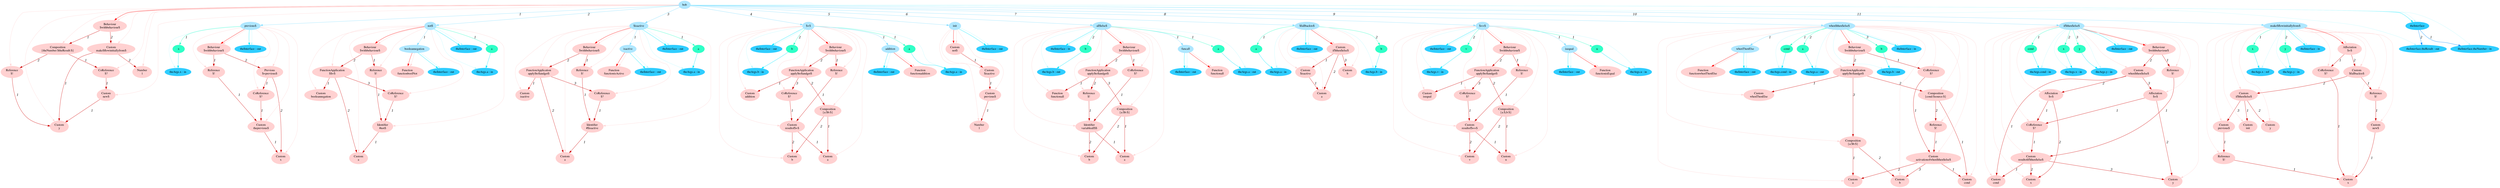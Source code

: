 digraph g{node_5964 [shape="ellipse", style="filled", color="#ffd1d1", fontname="Times", label="Custom
x" ]
node_5969 [shape="ellipse", style="filled", color="#ffd1d1", fontname="Times", label="Custom
theprevious$" ]
node_5974 [shape="ellipse", style="filled", color="#ffd1d1", fontname="Times", label="Reference
$!" ]
node_5978 [shape="ellipse", style="filled", color="#ffd1d1", fontname="Times", label="CoReference
$?" ]
node_5982 [shape="ellipse", style="filled", color="#ffd1d1", fontname="Times", label="Previous
$=previous$" ]
node_5987 [shape="ellipse", style="filled", color="#ffd1d1", fontname="Times", label="Behaviour
$withbehaviour$" ]
node_5992 [shape="ellipse", style="filled", color="#ffd1d1", fontname="Times", label="Function
functionboolNot" ]
node_5995 [shape="ellipse", style="filled", color="#ffd1d1", fontname="Times", label="Custom
a" ]
node_6000 [shape="ellipse", style="filled", color="#ffd1d1", fontname="Times", label="Identifier
#not$" ]
node_6005 [shape="ellipse", style="filled", color="#ffd1d1", fontname="Times", label="Reference
$!" ]
node_6009 [shape="ellipse", style="filled", color="#ffd1d1", fontname="Times", label="Custom
booleannegation" ]
node_6012 [shape="ellipse", style="filled", color="#ffd1d1", fontname="Times", label="CoReference
$?" ]
node_6016 [shape="ellipse", style="filled", color="#ffd1d1", fontname="Times", label="FunctionApplication
$$=$" ]
node_6022 [shape="ellipse", style="filled", color="#ffd1d1", fontname="Times", label="Behaviour
$withbehaviour$" ]
node_6027 [shape="ellipse", style="filled", color="#ffd1d1", fontname="Times", label="Function
functionisActive" ]
node_6030 [shape="ellipse", style="filled", color="#ffd1d1", fontname="Times", label="Custom
a" ]
node_6035 [shape="ellipse", style="filled", color="#ffd1d1", fontname="Times", label="Identifier
#$isactive" ]
node_6040 [shape="ellipse", style="filled", color="#ffd1d1", fontname="Times", label="Reference
$!" ]
node_6044 [shape="ellipse", style="filled", color="#ffd1d1", fontname="Times", label="Custom
isactive" ]
node_6047 [shape="ellipse", style="filled", color="#ffd1d1", fontname="Times", label="CoReference
$?" ]
node_6051 [shape="ellipse", style="filled", color="#ffd1d1", fontname="Times", label="FunctionApplication
apply$to$andget$" ]
node_6057 [shape="ellipse", style="filled", color="#ffd1d1", fontname="Times", label="Behaviour
$withbehaviour$" ]
node_6062 [shape="ellipse", style="filled", color="#ffd1d1", fontname="Times", label="Function
functionaddition" ]
node_6065 [shape="ellipse", style="filled", color="#ffd1d1", fontname="Times", label="Custom
a" ]
node_6070 [shape="ellipse", style="filled", color="#ffd1d1", fontname="Times", label="Custom
b" ]
node_6075 [shape="ellipse", style="filled", color="#ffd1d1", fontname="Times", label="Custom
resultof$+$" ]
node_6081 [shape="ellipse", style="filled", color="#ffd1d1", fontname="Times", label="Reference
$!" ]
node_6085 [shape="ellipse", style="filled", color="#ffd1d1", fontname="Times", label="Custom
addition" ]
node_6088 [shape="ellipse", style="filled", color="#ffd1d1", fontname="Times", label="Composition
{a:$b:$}" ]
node_6093 [shape="ellipse", style="filled", color="#ffd1d1", fontname="Times", label="CoReference
$?" ]
node_6097 [shape="ellipse", style="filled", color="#ffd1d1", fontname="Times", label="FunctionApplication
apply$to$andget$" ]
node_6103 [shape="ellipse", style="filled", color="#ffd1d1", fontname="Times", label="Behaviour
$withbehaviour$" ]
node_6108 [shape="ellipse", style="filled", color="#ffd1d1", fontname="Times", label="Number
1" ]
node_6111 [shape="ellipse", style="filled", color="#ffd1d1", fontname="Times", label="Custom
previous$" ]
node_6115 [shape="ellipse", style="filled", color="#ffd1d1", fontname="Times", label="Custom
$isactive" ]
node_6119 [shape="ellipse", style="filled", color="#ffd1d1", fontname="Times", label="Custom
not$" ]
node_6123 [shape="ellipse", style="filled", color="#ffd1d1", fontname="Times", label="Function
functionall" ]
node_6126 [shape="ellipse", style="filled", color="#ffd1d1", fontname="Times", label="Custom
a" ]
node_6131 [shape="ellipse", style="filled", color="#ffd1d1", fontname="Times", label="Custom
b" ]
node_6136 [shape="ellipse", style="filled", color="#ffd1d1", fontname="Times", label="Identifier
variableall$$" ]
node_6142 [shape="ellipse", style="filled", color="#ffd1d1", fontname="Times", label="CoReference
$?" ]
node_6146 [shape="ellipse", style="filled", color="#ffd1d1", fontname="Times", label="Function
functionall" ]
node_6149 [shape="ellipse", style="filled", color="#ffd1d1", fontname="Times", label="Reference
$!" ]
node_6153 [shape="ellipse", style="filled", color="#ffd1d1", fontname="Times", label="Composition
{a:$b:$}" ]
node_6158 [shape="ellipse", style="filled", color="#ffd1d1", fontname="Times", label="FunctionApplication
apply$to$andget$" ]
node_6164 [shape="ellipse", style="filled", color="#ffd1d1", fontname="Times", label="Behaviour
$withbehaviour$" ]
node_6169 [shape="ellipse", style="filled", color="#ffd1d1", fontname="Times", label="Custom
a" ]
node_6173 [shape="ellipse", style="filled", color="#ffd1d1", fontname="Times", label="Custom
$isactive" ]
node_6177 [shape="ellipse", style="filled", color="#ffd1d1", fontname="Times", label="Custom
b" ]
node_6180 [shape="ellipse", style="filled", color="#ffd1d1", fontname="Times", label="Custom
if$then$else$" ]
node_6186 [shape="ellipse", style="filled", color="#ffd1d1", fontname="Times", label="Function
functionisEqual" ]
node_6189 [shape="ellipse", style="filled", color="#ffd1d1", fontname="Times", label="Custom
u" ]
node_6194 [shape="ellipse", style="filled", color="#ffd1d1", fontname="Times", label="Custom
v" ]
node_6199 [shape="ellipse", style="filled", color="#ffd1d1", fontname="Times", label="Custom
resultof$==$" ]
node_6205 [shape="ellipse", style="filled", color="#ffd1d1", fontname="Times", label="Reference
$!" ]
node_6209 [shape="ellipse", style="filled", color="#ffd1d1", fontname="Times", label="Custom
isequal" ]
node_6212 [shape="ellipse", style="filled", color="#ffd1d1", fontname="Times", label="Composition
{a:$,b:$}" ]
node_6217 [shape="ellipse", style="filled", color="#ffd1d1", fontname="Times", label="CoReference
$?" ]
node_6221 [shape="ellipse", style="filled", color="#ffd1d1", fontname="Times", label="FunctionApplication
apply$to$andget$" ]
node_6227 [shape="ellipse", style="filled", color="#ffd1d1", fontname="Times", label="Behaviour
$withbehaviour$" ]
node_6232 [shape="ellipse", style="filled", color="#ffd1d1", fontname="Times", label="Function
functionwhenThenElse" ]
node_6235 [shape="ellipse", style="filled", color="#ffd1d1", fontname="Times", label="Custom
cond" ]
node_6240 [shape="ellipse", style="filled", color="#ffd1d1", fontname="Times", label="Custom
a" ]
node_6245 [shape="ellipse", style="filled", color="#ffd1d1", fontname="Times", label="Custom
b" ]
node_6250 [shape="ellipse", style="filled", color="#ffd1d1", fontname="Times", label="Custom
activationofwhen$then$else$" ]
node_6257 [shape="ellipse", style="filled", color="#ffd1d1", fontname="Times", label="CoReference
$?" ]
node_6261 [shape="ellipse", style="filled", color="#ffd1d1", fontname="Times", label="Custom
whenThenElse" ]
node_6264 [shape="ellipse", style="filled", color="#ffd1d1", fontname="Times", label="Reference
$!" ]
node_6268 [shape="ellipse", style="filled", color="#ffd1d1", fontname="Times", label="Composition
{cond:$source:$}" ]
node_6273 [shape="ellipse", style="filled", color="#ffd1d1", fontname="Times", label="Composition
{a:$b:$}" ]
node_6278 [shape="ellipse", style="filled", color="#ffd1d1", fontname="Times", label="FunctionApplication
apply$to$andget$" ]
node_6284 [shape="ellipse", style="filled", color="#ffd1d1", fontname="Times", label="Behaviour
$withbehaviour$" ]
node_6289 [shape="ellipse", style="filled", color="#ffd1d1", fontname="Times", label="Custom
cond" ]
node_6295 [shape="ellipse", style="filled", color="#ffd1d1", fontname="Times", label="Custom
x" ]
node_6301 [shape="ellipse", style="filled", color="#ffd1d1", fontname="Times", label="Custom
y" ]
node_6307 [shape="ellipse", style="filled", color="#ffd1d1", fontname="Times", label="Custom
resultofif$then$else$" ]
node_6315 [shape="ellipse", style="filled", color="#ffd1d1", fontname="Times", label="Reference
$!" ]
node_6319 [shape="ellipse", style="filled", color="#ffd1d1", fontname="Times", label="CoReference
$?" ]
node_6324 [shape="ellipse", style="filled", color="#ffd1d1", fontname="Times", label="Affectation
$=$" ]
node_6329 [shape="ellipse", style="filled", color="#ffd1d1", fontname="Times", label="Affectation
$=$" ]
node_6334 [shape="ellipse", style="filled", color="#ffd1d1", fontname="Times", label="Custom
when$then$else$" ]
node_6340 [shape="ellipse", style="filled", color="#ffd1d1", fontname="Times", label="Behaviour
$withbehaviour$" ]
node_6345 [shape="ellipse", style="filled", color="#ffd1d1", fontname="Times", label="Custom
x" ]
node_6350 [shape="ellipse", style="filled", color="#ffd1d1", fontname="Times", label="CoReference
$?" ]
node_6354 [shape="ellipse", style="filled", color="#ffd1d1", fontname="Times", label="Custom
new$" ]
node_6358 [shape="ellipse", style="filled", color="#ffd1d1", fontname="Times", label="Reference
$!" ]
node_6362 [shape="ellipse", style="filled", color="#ffd1d1", fontname="Times", label="Custom
init" ]
node_6365 [shape="ellipse", style="filled", color="#ffd1d1", fontname="Times", label="Custom
y" ]
node_6368 [shape="ellipse", style="filled", color="#ffd1d1", fontname="Times", label="Reference
$!" ]
node_6372 [shape="ellipse", style="filled", color="#ffd1d1", fontname="Times", label="Custom
previous$" ]
node_6376 [shape="ellipse", style="filled", color="#ffd1d1", fontname="Times", label="Custom
if$then$else$" ]
node_6382 [shape="ellipse", style="filled", color="#ffd1d1", fontname="Times", label="Custom
$fallbackto$" ]
node_6387 [shape="ellipse", style="filled", color="#ffd1d1", fontname="Times", label="Affectation
$=$" ]
node_6392 [shape="ellipse", style="filled", color="#ffd1d1", fontname="Times", label="Custom
y" ]
node_6397 [shape="ellipse", style="filled", color="#ffd1d1", fontname="Times", label="Custom
new$" ]
node_6401 [shape="ellipse", style="filled", color="#ffd1d1", fontname="Times", label="CoReference
$?" ]
node_6405 [shape="ellipse", style="filled", color="#ffd1d1", fontname="Times", label="Reference
$!" ]
node_6409 [shape="ellipse", style="filled", color="#ffd1d1", fontname="Times", label="Composition
{theNumber:$theResult:$}" ]
node_6414 [shape="ellipse", style="filled", color="#ffd1d1", fontname="Times", label="Number
1" ]
node_6417 [shape="ellipse", style="filled", color="#ffd1d1", fontname="Times", label="Custom
make$flowinitiallyfrom$" ]
node_6422 [shape="ellipse", style="filled", color="#ffd1d1", fontname="Times", label="Behaviour
$withbehaviour$" ]
node_5327 [shape="ellipse", style="filled", color="#afe7ff", fontname="Times", label="bob" ]
node_5328 [shape="ellipse", style="filled", color="#afe7ff", fontname="Times", label="previous$" ]
node_5364 [shape="ellipse", style="filled", color="#afe7ff", fontname="Times", label="not$" ]
node_5365 [shape="ellipse", style="filled", color="#afe7ff", fontname="Times", label="booleannegation" ]
node_5411 [shape="ellipse", style="filled", color="#afe7ff", fontname="Times", label="$isactive" ]
node_5412 [shape="ellipse", style="filled", color="#afe7ff", fontname="Times", label="isactive" ]
node_5458 [shape="ellipse", style="filled", color="#afe7ff", fontname="Times", label="$+$" ]
node_5459 [shape="ellipse", style="filled", color="#afe7ff", fontname="Times", label="addition" ]
node_5522 [shape="ellipse", style="filled", color="#afe7ff", fontname="Times", label="init" ]
node_5538 [shape="ellipse", style="filled", color="#afe7ff", fontname="Times", label="all$else$" ]
node_5539 [shape="ellipse", style="filled", color="#afe7ff", fontname="Times", label="funcall" ]
node_5602 [shape="ellipse", style="filled", color="#afe7ff", fontname="Times", label="$fallbackto$" ]
node_5631 [shape="ellipse", style="filled", color="#afe7ff", fontname="Times", label="$==$" ]
node_5632 [shape="ellipse", style="filled", color="#afe7ff", fontname="Times", label="isequal" ]
node_5695 [shape="ellipse", style="filled", color="#afe7ff", fontname="Times", label="when$then$else$" ]
node_5696 [shape="ellipse", style="filled", color="#afe7ff", fontname="Times", label="whenThenElse" ]
node_5776 [shape="ellipse", style="filled", color="#afe7ff", fontname="Times", label="if$then$else$" ]
node_5861 [shape="ellipse", style="filled", color="#afe7ff", fontname="Times", label="make$flowinitiallyfrom$" ]
node_5329 [shape="ellipse", style="filled", color="#2fffc7", fontname="Times", label="x" ]
node_5373 [shape="ellipse", style="filled", color="#2fffc7", fontname="Times", label="a" ]
node_5420 [shape="ellipse", style="filled", color="#2fffc7", fontname="Times", label="a" ]
node_5467 [shape="ellipse", style="filled", color="#2fffc7", fontname="Times", label="a" ]
node_5471 [shape="ellipse", style="filled", color="#2fffc7", fontname="Times", label="b" ]
node_5547 [shape="ellipse", style="filled", color="#2fffc7", fontname="Times", label="a" ]
node_5551 [shape="ellipse", style="filled", color="#2fffc7", fontname="Times", label="b" ]
node_5603 [shape="ellipse", style="filled", color="#2fffc7", fontname="Times", label="a" ]
node_5607 [shape="ellipse", style="filled", color="#2fffc7", fontname="Times", label="b" ]
node_5640 [shape="ellipse", style="filled", color="#2fffc7", fontname="Times", label="u" ]
node_5644 [shape="ellipse", style="filled", color="#2fffc7", fontname="Times", label="v" ]
node_5704 [shape="ellipse", style="filled", color="#2fffc7", fontname="Times", label="cond" ]
node_5708 [shape="ellipse", style="filled", color="#2fffc7", fontname="Times", label="a" ]
node_5712 [shape="ellipse", style="filled", color="#2fffc7", fontname="Times", label="b" ]
node_5777 [shape="ellipse", style="filled", color="#2fffc7", fontname="Times", label="cond" ]
node_5781 [shape="ellipse", style="filled", color="#2fffc7", fontname="Times", label="x" ]
node_5785 [shape="ellipse", style="filled", color="#2fffc7", fontname="Times", label="y" ]
node_5862 [shape="ellipse", style="filled", color="#2fffc7", fontname="Times", label="x" ]
node_5866 [shape="ellipse", style="filled", color="#2fffc7", fontname="Times", label="y" ]
node_5330 [shape="ellipse", style="filled", color="#2fcdff", fontname="Times", label="theArgs.x : in" ]
node_5334 [shape="ellipse", style="filled", color="#2fcdff", fontname="Times", label="theInterface : out" ]
node_5366 [shape="ellipse", style="filled", color="#2fcdff", fontname="Times", label="theInterface : out" ]
node_5374 [shape="ellipse", style="filled", color="#2fcdff", fontname="Times", label="theArgs.a : in" ]
node_5378 [shape="ellipse", style="filled", color="#2fcdff", fontname="Times", label="theInterface : out" ]
node_5413 [shape="ellipse", style="filled", color="#2fcdff", fontname="Times", label="theInterface : out" ]
node_5421 [shape="ellipse", style="filled", color="#2fcdff", fontname="Times", label="theArgs.a : in" ]
node_5425 [shape="ellipse", style="filled", color="#2fcdff", fontname="Times", label="theInterface : out" ]
node_5460 [shape="ellipse", style="filled", color="#2fcdff", fontname="Times", label="theInterface : out" ]
node_5468 [shape="ellipse", style="filled", color="#2fcdff", fontname="Times", label="theArgs.a : in" ]
node_5472 [shape="ellipse", style="filled", color="#2fcdff", fontname="Times", label="theArgs.b : in" ]
node_5477 [shape="ellipse", style="filled", color="#2fcdff", fontname="Times", label="theInterface : out" ]
node_5523 [shape="ellipse", style="filled", color="#2fcdff", fontname="Times", label="theInterface : out" ]
node_5540 [shape="ellipse", style="filled", color="#2fcdff", fontname="Times", label="theInterface : out" ]
node_5548 [shape="ellipse", style="filled", color="#2fcdff", fontname="Times", label="theArgs.a : out" ]
node_5552 [shape="ellipse", style="filled", color="#2fcdff", fontname="Times", label="theArgs.b : out" ]
node_5557 [shape="ellipse", style="filled", color="#2fcdff", fontname="Times", label="theInterface : in" ]
node_5604 [shape="ellipse", style="filled", color="#2fcdff", fontname="Times", label="theArgs.a : in" ]
node_5608 [shape="ellipse", style="filled", color="#2fcdff", fontname="Times", label="theArgs.b : in" ]
node_5613 [shape="ellipse", style="filled", color="#2fcdff", fontname="Times", label="theInterface : out" ]
node_5633 [shape="ellipse", style="filled", color="#2fcdff", fontname="Times", label="theInterface : out" ]
node_5641 [shape="ellipse", style="filled", color="#2fcdff", fontname="Times", label="theArgs.u : in" ]
node_5645 [shape="ellipse", style="filled", color="#2fcdff", fontname="Times", label="theArgs.v : in" ]
node_5650 [shape="ellipse", style="filled", color="#2fcdff", fontname="Times", label="theInterface : out" ]
node_5697 [shape="ellipse", style="filled", color="#2fcdff", fontname="Times", label="theInterface : out" ]
node_5705 [shape="ellipse", style="filled", color="#2fcdff", fontname="Times", label="theArgs.cond : in" ]
node_5709 [shape="ellipse", style="filled", color="#2fcdff", fontname="Times", label="theArgs.a : out" ]
node_5713 [shape="ellipse", style="filled", color="#2fcdff", fontname="Times", label="theArgs.b : out" ]
node_5719 [shape="ellipse", style="filled", color="#2fcdff", fontname="Times", label="theInterface : in" ]
node_5778 [shape="ellipse", style="filled", color="#2fcdff", fontname="Times", label="theArgs.cond : in" ]
node_5782 [shape="ellipse", style="filled", color="#2fcdff", fontname="Times", label="theArgs.x : in" ]
node_5786 [shape="ellipse", style="filled", color="#2fcdff", fontname="Times", label="theArgs.y : in" ]
node_5792 [shape="ellipse", style="filled", color="#2fcdff", fontname="Times", label="theInterface : out" ]
node_5863 [shape="ellipse", style="filled", color="#2fcdff", fontname="Times", label="theArgs.x : ref" ]
node_5867 [shape="ellipse", style="filled", color="#2fcdff", fontname="Times", label="theArgs.y : in" ]
node_5872 [shape="ellipse", style="filled", color="#2fcdff", fontname="Times", label="theInterface : in" ]
node_5925 [shape="ellipse", style="filled", color="#2fcdff", fontname="Times", label="theInterface" ]
node_5926 [shape="ellipse", style="filled", color="#2fcdff", fontname="Times", label="theInterface.theNumber : in" ]
node_5928 [shape="ellipse", style="filled", color="#2fcdff", fontname="Times", label="theInterface.theResult : out" ]
node_5969 -> node_5964 [dir=forward, arrowHead=normal, fontname="Times-Italic", arrowsize=1, color="#d00000", label="1",  headlabel="", taillabel="" ]
node_5974 -> node_5969 [dir=forward, arrowHead=normal, fontname="Times-Italic", arrowsize=1, color="#d00000", label="1",  headlabel="", taillabel="" ]
node_5978 -> node_5969 [dir=forward, arrowHead=normal, fontname="Times-Italic", arrowsize=1, color="#d00000", label="1",  headlabel="", taillabel="" ]
node_5982 -> node_5964 [dir=forward, arrowHead=normal, fontname="Times-Italic", arrowsize=1, color="#d00000", label="2",  headlabel="", taillabel="" ]
node_5982 -> node_5978 [dir=forward, arrowHead=normal, fontname="Times-Italic", arrowsize=1, color="#d00000", label="1",  headlabel="", taillabel="" ]
node_5987 -> node_5974 [dir=forward, arrowHead=normal, fontname="Times-Italic", arrowsize=1, color="#d00000", label="1",  headlabel="", taillabel="" ]
node_5987 -> node_5982 [dir=forward, arrowHead=normal, fontname="Times-Italic", arrowsize=1, color="#d00000", label="2",  headlabel="", taillabel="" ]
node_6000 -> node_5995 [dir=forward, arrowHead=normal, fontname="Times-Italic", arrowsize=1, color="#d00000", label="1",  headlabel="", taillabel="" ]
node_6005 -> node_6000 [dir=forward, arrowHead=normal, fontname="Times-Italic", arrowsize=1, color="#d00000", label="1",  headlabel="", taillabel="" ]
node_6012 -> node_6000 [dir=forward, arrowHead=normal, fontname="Times-Italic", arrowsize=1, color="#d00000", label="1",  headlabel="", taillabel="" ]
node_6016 -> node_5995 [dir=forward, arrowHead=normal, fontname="Times-Italic", arrowsize=1, color="#d00000", label="2",  headlabel="", taillabel="" ]
node_6016 -> node_6009 [dir=forward, arrowHead=normal, fontname="Times-Italic", arrowsize=1, color="#d00000", label="1",  headlabel="", taillabel="" ]
node_6016 -> node_6012 [dir=forward, arrowHead=normal, fontname="Times-Italic", arrowsize=1, color="#d00000", label="3",  headlabel="", taillabel="" ]
node_6022 -> node_6005 [dir=forward, arrowHead=normal, fontname="Times-Italic", arrowsize=1, color="#d00000", label="1",  headlabel="", taillabel="" ]
node_6022 -> node_6016 [dir=forward, arrowHead=normal, fontname="Times-Italic", arrowsize=1, color="#d00000", label="2",  headlabel="", taillabel="" ]
node_6035 -> node_6030 [dir=forward, arrowHead=normal, fontname="Times-Italic", arrowsize=1, color="#d00000", label="1",  headlabel="", taillabel="" ]
node_6040 -> node_6035 [dir=forward, arrowHead=normal, fontname="Times-Italic", arrowsize=1, color="#d00000", label="1",  headlabel="", taillabel="" ]
node_6047 -> node_6035 [dir=forward, arrowHead=normal, fontname="Times-Italic", arrowsize=1, color="#d00000", label="1",  headlabel="", taillabel="" ]
node_6051 -> node_6030 [dir=forward, arrowHead=normal, fontname="Times-Italic", arrowsize=1, color="#d00000", label="2",  headlabel="", taillabel="" ]
node_6051 -> node_6044 [dir=forward, arrowHead=normal, fontname="Times-Italic", arrowsize=1, color="#d00000", label="1",  headlabel="", taillabel="" ]
node_6051 -> node_6047 [dir=forward, arrowHead=normal, fontname="Times-Italic", arrowsize=1, color="#d00000", label="3",  headlabel="", taillabel="" ]
node_6057 -> node_6040 [dir=forward, arrowHead=normal, fontname="Times-Italic", arrowsize=1, color="#d00000", label="1",  headlabel="", taillabel="" ]
node_6057 -> node_6051 [dir=forward, arrowHead=normal, fontname="Times-Italic", arrowsize=1, color="#d00000", label="2",  headlabel="", taillabel="" ]
node_6075 -> node_6065 [dir=forward, arrowHead=normal, fontname="Times-Italic", arrowsize=1, color="#d00000", label="1",  headlabel="", taillabel="" ]
node_6075 -> node_6070 [dir=forward, arrowHead=normal, fontname="Times-Italic", arrowsize=1, color="#d00000", label="2",  headlabel="", taillabel="" ]
node_6081 -> node_6075 [dir=forward, arrowHead=normal, fontname="Times-Italic", arrowsize=1, color="#d00000", label="1",  headlabel="", taillabel="" ]
node_6088 -> node_6065 [dir=forward, arrowHead=normal, fontname="Times-Italic", arrowsize=1, color="#d00000", label="1",  headlabel="", taillabel="" ]
node_6088 -> node_6070 [dir=forward, arrowHead=normal, fontname="Times-Italic", arrowsize=1, color="#d00000", label="2",  headlabel="", taillabel="" ]
node_6093 -> node_6075 [dir=forward, arrowHead=normal, fontname="Times-Italic", arrowsize=1, color="#d00000", label="1",  headlabel="", taillabel="" ]
node_6097 -> node_6085 [dir=forward, arrowHead=normal, fontname="Times-Italic", arrowsize=1, color="#d00000", label="1",  headlabel="", taillabel="" ]
node_6097 -> node_6088 [dir=forward, arrowHead=normal, fontname="Times-Italic", arrowsize=1, color="#d00000", label="2",  headlabel="", taillabel="" ]
node_6097 -> node_6093 [dir=forward, arrowHead=normal, fontname="Times-Italic", arrowsize=1, color="#d00000", label="3",  headlabel="", taillabel="" ]
node_6103 -> node_6081 [dir=forward, arrowHead=normal, fontname="Times-Italic", arrowsize=1, color="#d00000", label="1",  headlabel="", taillabel="" ]
node_6103 -> node_6097 [dir=forward, arrowHead=normal, fontname="Times-Italic", arrowsize=1, color="#d00000", label="2",  headlabel="", taillabel="" ]
node_6111 -> node_6108 [dir=forward, arrowHead=normal, fontname="Times-Italic", arrowsize=1, color="#d00000", label="1",  headlabel="", taillabel="" ]
node_6115 -> node_6111 [dir=forward, arrowHead=normal, fontname="Times-Italic", arrowsize=1, color="#d00000", label="1",  headlabel="", taillabel="" ]
node_6119 -> node_6115 [dir=forward, arrowHead=normal, fontname="Times-Italic", arrowsize=1, color="#d00000", label="1",  headlabel="", taillabel="" ]
node_6136 -> node_6126 [dir=forward, arrowHead=normal, fontname="Times-Italic", arrowsize=1, color="#d00000", label="1",  headlabel="", taillabel="" ]
node_6136 -> node_6131 [dir=forward, arrowHead=normal, fontname="Times-Italic", arrowsize=1, color="#d00000", label="2",  headlabel="", taillabel="" ]
node_6142 -> node_6136 [dir=forward, arrowHead=normal, fontname="Times-Italic", arrowsize=1, color="#d00000", label="1",  headlabel="", taillabel="" ]
node_6149 -> node_6136 [dir=forward, arrowHead=normal, fontname="Times-Italic", arrowsize=1, color="#d00000", label="1",  headlabel="", taillabel="" ]
node_6153 -> node_6126 [dir=forward, arrowHead=normal, fontname="Times-Italic", arrowsize=1, color="#d00000", label="1",  headlabel="", taillabel="" ]
node_6153 -> node_6131 [dir=forward, arrowHead=normal, fontname="Times-Italic", arrowsize=1, color="#d00000", label="2",  headlabel="", taillabel="" ]
node_6158 -> node_6146 [dir=forward, arrowHead=normal, fontname="Times-Italic", arrowsize=1, color="#d00000", label="1",  headlabel="", taillabel="" ]
node_6158 -> node_6149 [dir=forward, arrowHead=normal, fontname="Times-Italic", arrowsize=1, color="#d00000", label="2",  headlabel="", taillabel="" ]
node_6158 -> node_6153 [dir=forward, arrowHead=normal, fontname="Times-Italic", arrowsize=1, color="#d00000", label="3",  headlabel="", taillabel="" ]
node_6164 -> node_6142 [dir=forward, arrowHead=normal, fontname="Times-Italic", arrowsize=1, color="#d00000", label="1",  headlabel="", taillabel="" ]
node_6164 -> node_6158 [dir=forward, arrowHead=normal, fontname="Times-Italic", arrowsize=1, color="#d00000", label="2",  headlabel="", taillabel="" ]
node_6173 -> node_6169 [dir=forward, arrowHead=normal, fontname="Times-Italic", arrowsize=1, color="#d00000", label="1",  headlabel="", taillabel="" ]
node_6180 -> node_6169 [dir=forward, arrowHead=normal, fontname="Times-Italic", arrowsize=1, color="#d00000", label="2",  headlabel="", taillabel="" ]
node_6180 -> node_6173 [dir=forward, arrowHead=normal, fontname="Times-Italic", arrowsize=1, color="#d00000", label="1",  headlabel="", taillabel="" ]
node_6180 -> node_6177 [dir=forward, arrowHead=normal, fontname="Times-Italic", arrowsize=1, color="#d00000", label="3",  headlabel="", taillabel="" ]
node_6199 -> node_6189 [dir=forward, arrowHead=normal, fontname="Times-Italic", arrowsize=1, color="#d00000", label="1",  headlabel="", taillabel="" ]
node_6199 -> node_6194 [dir=forward, arrowHead=normal, fontname="Times-Italic", arrowsize=1, color="#d00000", label="2",  headlabel="", taillabel="" ]
node_6205 -> node_6199 [dir=forward, arrowHead=normal, fontname="Times-Italic", arrowsize=1, color="#d00000", label="1",  headlabel="", taillabel="" ]
node_6212 -> node_6189 [dir=forward, arrowHead=normal, fontname="Times-Italic", arrowsize=1, color="#d00000", label="1",  headlabel="", taillabel="" ]
node_6212 -> node_6194 [dir=forward, arrowHead=normal, fontname="Times-Italic", arrowsize=1, color="#d00000", label="2",  headlabel="", taillabel="" ]
node_6217 -> node_6199 [dir=forward, arrowHead=normal, fontname="Times-Italic", arrowsize=1, color="#d00000", label="1",  headlabel="", taillabel="" ]
node_6221 -> node_6209 [dir=forward, arrowHead=normal, fontname="Times-Italic", arrowsize=1, color="#d00000", label="1",  headlabel="", taillabel="" ]
node_6221 -> node_6212 [dir=forward, arrowHead=normal, fontname="Times-Italic", arrowsize=1, color="#d00000", label="2",  headlabel="", taillabel="" ]
node_6221 -> node_6217 [dir=forward, arrowHead=normal, fontname="Times-Italic", arrowsize=1, color="#d00000", label="3",  headlabel="", taillabel="" ]
node_6227 -> node_6205 [dir=forward, arrowHead=normal, fontname="Times-Italic", arrowsize=1, color="#d00000", label="1",  headlabel="", taillabel="" ]
node_6227 -> node_6221 [dir=forward, arrowHead=normal, fontname="Times-Italic", arrowsize=1, color="#d00000", label="2",  headlabel="", taillabel="" ]
node_6250 -> node_6235 [dir=forward, arrowHead=normal, fontname="Times-Italic", arrowsize=1, color="#d00000", label="1",  headlabel="", taillabel="" ]
node_6250 -> node_6240 [dir=forward, arrowHead=normal, fontname="Times-Italic", arrowsize=1, color="#d00000", label="2",  headlabel="", taillabel="" ]
node_6250 -> node_6245 [dir=forward, arrowHead=normal, fontname="Times-Italic", arrowsize=1, color="#d00000", label="3",  headlabel="", taillabel="" ]
node_6257 -> node_6250 [dir=forward, arrowHead=normal, fontname="Times-Italic", arrowsize=1, color="#d00000", label="1",  headlabel="", taillabel="" ]
node_6264 -> node_6250 [dir=forward, arrowHead=normal, fontname="Times-Italic", arrowsize=1, color="#d00000", label="1",  headlabel="", taillabel="" ]
node_6268 -> node_6235 [dir=forward, arrowHead=normal, fontname="Times-Italic", arrowsize=1, color="#d00000", label="1",  headlabel="", taillabel="" ]
node_6268 -> node_6264 [dir=forward, arrowHead=normal, fontname="Times-Italic", arrowsize=1, color="#d00000", label="2",  headlabel="", taillabel="" ]
node_6273 -> node_6240 [dir=forward, arrowHead=normal, fontname="Times-Italic", arrowsize=1, color="#d00000", label="1",  headlabel="", taillabel="" ]
node_6273 -> node_6245 [dir=forward, arrowHead=normal, fontname="Times-Italic", arrowsize=1, color="#d00000", label="2",  headlabel="", taillabel="" ]
node_6278 -> node_6261 [dir=forward, arrowHead=normal, fontname="Times-Italic", arrowsize=1, color="#d00000", label="1",  headlabel="", taillabel="" ]
node_6278 -> node_6268 [dir=forward, arrowHead=normal, fontname="Times-Italic", arrowsize=1, color="#d00000", label="2",  headlabel="", taillabel="" ]
node_6278 -> node_6273 [dir=forward, arrowHead=normal, fontname="Times-Italic", arrowsize=1, color="#d00000", label="3",  headlabel="", taillabel="" ]
node_6284 -> node_6257 [dir=forward, arrowHead=normal, fontname="Times-Italic", arrowsize=1, color="#d00000", label="1",  headlabel="", taillabel="" ]
node_6284 -> node_6278 [dir=forward, arrowHead=normal, fontname="Times-Italic", arrowsize=1, color="#d00000", label="2",  headlabel="", taillabel="" ]
node_6307 -> node_6289 [dir=forward, arrowHead=normal, fontname="Times-Italic", arrowsize=1, color="#d00000", label="1",  headlabel="", taillabel="" ]
node_6307 -> node_6295 [dir=forward, arrowHead=normal, fontname="Times-Italic", arrowsize=1, color="#d00000", label="2",  headlabel="", taillabel="" ]
node_6307 -> node_6301 [dir=forward, arrowHead=normal, fontname="Times-Italic", arrowsize=1, color="#d00000", label="3",  headlabel="", taillabel="" ]
node_6315 -> node_6307 [dir=forward, arrowHead=normal, fontname="Times-Italic", arrowsize=1, color="#d00000", label="1",  headlabel="", taillabel="" ]
node_6319 -> node_6307 [dir=forward, arrowHead=normal, fontname="Times-Italic", arrowsize=1, color="#d00000", label="1",  headlabel="", taillabel="" ]
node_6324 -> node_6295 [dir=forward, arrowHead=normal, fontname="Times-Italic", arrowsize=1, color="#d00000", label="2",  headlabel="", taillabel="" ]
node_6324 -> node_6319 [dir=forward, arrowHead=normal, fontname="Times-Italic", arrowsize=1, color="#d00000", label="1",  headlabel="", taillabel="" ]
node_6329 -> node_6301 [dir=forward, arrowHead=normal, fontname="Times-Italic", arrowsize=1, color="#d00000", label="2",  headlabel="", taillabel="" ]
node_6329 -> node_6319 [dir=forward, arrowHead=normal, fontname="Times-Italic", arrowsize=1, color="#d00000", label="1",  headlabel="", taillabel="" ]
node_6334 -> node_6289 [dir=forward, arrowHead=normal, fontname="Times-Italic", arrowsize=1, color="#d00000", label="1",  headlabel="", taillabel="" ]
node_6334 -> node_6324 [dir=forward, arrowHead=normal, fontname="Times-Italic", arrowsize=1, color="#d00000", label="2",  headlabel="", taillabel="" ]
node_6334 -> node_6329 [dir=forward, arrowHead=normal, fontname="Times-Italic", arrowsize=1, color="#d00000", label="3",  headlabel="", taillabel="" ]
node_6340 -> node_6315 [dir=forward, arrowHead=normal, fontname="Times-Italic", arrowsize=1, color="#d00000", label="1",  headlabel="", taillabel="" ]
node_6340 -> node_6334 [dir=forward, arrowHead=normal, fontname="Times-Italic", arrowsize=1, color="#d00000", label="2",  headlabel="", taillabel="" ]
node_6350 -> node_6345 [dir=forward, arrowHead=normal, fontname="Times-Italic", arrowsize=1, color="#d00000", label="1",  headlabel="", taillabel="" ]
node_6354 -> node_6345 [dir=forward, arrowHead=normal, fontname="Times-Italic", arrowsize=1, color="#d00000", label="1",  headlabel="", taillabel="" ]
node_6358 -> node_6354 [dir=forward, arrowHead=normal, fontname="Times-Italic", arrowsize=1, color="#d00000", label="1",  headlabel="", taillabel="" ]
node_6368 -> node_6345 [dir=forward, arrowHead=normal, fontname="Times-Italic", arrowsize=1, color="#d00000", label="1",  headlabel="", taillabel="" ]
node_6372 -> node_6368 [dir=forward, arrowHead=normal, fontname="Times-Italic", arrowsize=1, color="#d00000", label="1",  headlabel="", taillabel="" ]
node_6376 -> node_6362 [dir=forward, arrowHead=normal, fontname="Times-Italic", arrowsize=1, color="#d00000", label="1",  headlabel="", taillabel="" ]
node_6376 -> node_6365 [dir=forward, arrowHead=normal, fontname="Times-Italic", arrowsize=1, color="#d00000", label="2",  headlabel="", taillabel="" ]
node_6376 -> node_6372 [dir=forward, arrowHead=normal, fontname="Times-Italic", arrowsize=1, color="#d00000", label="3",  headlabel="", taillabel="" ]
node_6382 -> node_6358 [dir=forward, arrowHead=normal, fontname="Times-Italic", arrowsize=1, color="#d00000", label="1",  headlabel="", taillabel="" ]
node_6382 -> node_6376 [dir=forward, arrowHead=normal, fontname="Times-Italic", arrowsize=1, color="#d00000", label="2",  headlabel="", taillabel="" ]
node_6387 -> node_6350 [dir=forward, arrowHead=normal, fontname="Times-Italic", arrowsize=1, color="#d00000", label="1",  headlabel="", taillabel="" ]
node_6387 -> node_6382 [dir=forward, arrowHead=normal, fontname="Times-Italic", arrowsize=1, color="#d00000", label="2",  headlabel="", taillabel="" ]
node_6397 -> node_6392 [dir=forward, arrowHead=normal, fontname="Times-Italic", arrowsize=1, color="#d00000", label="1",  headlabel="", taillabel="" ]
node_6401 -> node_6397 [dir=forward, arrowHead=normal, fontname="Times-Italic", arrowsize=1, color="#d00000", label="1",  headlabel="", taillabel="" ]
node_6405 -> node_6392 [dir=forward, arrowHead=normal, fontname="Times-Italic", arrowsize=1, color="#d00000", label="1",  headlabel="", taillabel="" ]
node_6409 -> node_6401 [dir=forward, arrowHead=normal, fontname="Times-Italic", arrowsize=1, color="#d00000", label="1",  headlabel="", taillabel="" ]
node_6409 -> node_6405 [dir=forward, arrowHead=normal, fontname="Times-Italic", arrowsize=1, color="#d00000", label="2",  headlabel="", taillabel="" ]
node_6417 -> node_6392 [dir=forward, arrowHead=normal, fontname="Times-Italic", arrowsize=1, color="#d00000", label="1",  headlabel="", taillabel="" ]
node_6417 -> node_6414 [dir=forward, arrowHead=normal, fontname="Times-Italic", arrowsize=1, color="#d00000", label="2",  headlabel="", taillabel="" ]
node_6422 -> node_6409 [dir=forward, arrowHead=normal, fontname="Times-Italic", arrowsize=1, color="#d00000", label="1",  headlabel="", taillabel="" ]
node_6422 -> node_6417 [dir=forward, arrowHead=normal, fontname="Times-Italic", arrowsize=1, color="#d00000", label="2",  headlabel="", taillabel="" ]
node_5328 -> node_5987 [dir=forward, arrowHead=normal, fontname="Times-Italic", arrowsize=1, color="#ff0000", label="",  headlabel="", taillabel="" ]
node_5365 -> node_5992 [dir=forward, arrowHead=normal, fontname="Times-Italic", arrowsize=1, color="#ff0000", label="",  headlabel="", taillabel="" ]
node_5364 -> node_6022 [dir=forward, arrowHead=normal, fontname="Times-Italic", arrowsize=1, color="#ff0000", label="",  headlabel="", taillabel="" ]
node_5412 -> node_6027 [dir=forward, arrowHead=normal, fontname="Times-Italic", arrowsize=1, color="#ff0000", label="",  headlabel="", taillabel="" ]
node_5411 -> node_6057 [dir=forward, arrowHead=normal, fontname="Times-Italic", arrowsize=1, color="#ff0000", label="",  headlabel="", taillabel="" ]
node_5459 -> node_6062 [dir=forward, arrowHead=normal, fontname="Times-Italic", arrowsize=1, color="#ff0000", label="",  headlabel="", taillabel="" ]
node_5458 -> node_6103 [dir=forward, arrowHead=normal, fontname="Times-Italic", arrowsize=1, color="#ff0000", label="",  headlabel="", taillabel="" ]
node_5522 -> node_6119 [dir=forward, arrowHead=normal, fontname="Times-Italic", arrowsize=1, color="#ff0000", label="",  headlabel="", taillabel="" ]
node_5539 -> node_6123 [dir=forward, arrowHead=normal, fontname="Times-Italic", arrowsize=1, color="#ff0000", label="",  headlabel="", taillabel="" ]
node_5538 -> node_6164 [dir=forward, arrowHead=normal, fontname="Times-Italic", arrowsize=1, color="#ff0000", label="",  headlabel="", taillabel="" ]
node_5602 -> node_6180 [dir=forward, arrowHead=normal, fontname="Times-Italic", arrowsize=1, color="#ff0000", label="",  headlabel="", taillabel="" ]
node_5632 -> node_6186 [dir=forward, arrowHead=normal, fontname="Times-Italic", arrowsize=1, color="#ff0000", label="",  headlabel="", taillabel="" ]
node_5631 -> node_6227 [dir=forward, arrowHead=normal, fontname="Times-Italic", arrowsize=1, color="#ff0000", label="",  headlabel="", taillabel="" ]
node_5696 -> node_6232 [dir=forward, arrowHead=normal, fontname="Times-Italic", arrowsize=1, color="#ff0000", label="",  headlabel="", taillabel="" ]
node_5695 -> node_6284 [dir=forward, arrowHead=normal, fontname="Times-Italic", arrowsize=1, color="#ff0000", label="",  headlabel="", taillabel="" ]
node_5776 -> node_6340 [dir=forward, arrowHead=normal, fontname="Times-Italic", arrowsize=1, color="#ff0000", label="",  headlabel="", taillabel="" ]
node_5861 -> node_6387 [dir=forward, arrowHead=normal, fontname="Times-Italic", arrowsize=1, color="#ff0000", label="",  headlabel="", taillabel="" ]
node_5327 -> node_6422 [dir=forward, arrowHead=normal, fontname="Times-Italic", arrowsize=1, color="#ff0000", label="",  headlabel="", taillabel="" ]
node_5328 -> node_5964 [dir=forward, arrowHead=normal, fontname="Times-Italic", arrowsize=1, color="#ffd5d5", label="",  headlabel="", taillabel="" ]
node_5328 -> node_5969 [dir=forward, arrowHead=normal, fontname="Times-Italic", arrowsize=1, color="#ffd5d5", label="",  headlabel="", taillabel="" ]
node_5328 -> node_5974 [dir=forward, arrowHead=normal, fontname="Times-Italic", arrowsize=1, color="#ffd5d5", label="",  headlabel="", taillabel="" ]
node_5328 -> node_5978 [dir=forward, arrowHead=normal, fontname="Times-Italic", arrowsize=1, color="#ffd5d5", label="",  headlabel="", taillabel="" ]
node_5328 -> node_5982 [dir=forward, arrowHead=normal, fontname="Times-Italic", arrowsize=1, color="#ffd5d5", label="",  headlabel="", taillabel="" ]
node_5328 -> node_5987 [dir=forward, arrowHead=normal, fontname="Times-Italic", arrowsize=1, color="#ffd5d5", label="",  headlabel="", taillabel="" ]
node_5365 -> node_5992 [dir=forward, arrowHead=normal, fontname="Times-Italic", arrowsize=1, color="#ffd5d5", label="",  headlabel="", taillabel="" ]
node_5364 -> node_5995 [dir=forward, arrowHead=normal, fontname="Times-Italic", arrowsize=1, color="#ffd5d5", label="",  headlabel="", taillabel="" ]
node_5364 -> node_6000 [dir=forward, arrowHead=normal, fontname="Times-Italic", arrowsize=1, color="#ffd5d5", label="",  headlabel="", taillabel="" ]
node_5364 -> node_6005 [dir=forward, arrowHead=normal, fontname="Times-Italic", arrowsize=1, color="#ffd5d5", label="",  headlabel="", taillabel="" ]
node_5364 -> node_6009 [dir=forward, arrowHead=normal, fontname="Times-Italic", arrowsize=1, color="#ffd5d5", label="",  headlabel="", taillabel="" ]
node_5364 -> node_6012 [dir=forward, arrowHead=normal, fontname="Times-Italic", arrowsize=1, color="#ffd5d5", label="",  headlabel="", taillabel="" ]
node_5364 -> node_6016 [dir=forward, arrowHead=normal, fontname="Times-Italic", arrowsize=1, color="#ffd5d5", label="",  headlabel="", taillabel="" ]
node_5364 -> node_6022 [dir=forward, arrowHead=normal, fontname="Times-Italic", arrowsize=1, color="#ffd5d5", label="",  headlabel="", taillabel="" ]
node_5412 -> node_6027 [dir=forward, arrowHead=normal, fontname="Times-Italic", arrowsize=1, color="#ffd5d5", label="",  headlabel="", taillabel="" ]
node_5411 -> node_6030 [dir=forward, arrowHead=normal, fontname="Times-Italic", arrowsize=1, color="#ffd5d5", label="",  headlabel="", taillabel="" ]
node_5411 -> node_6035 [dir=forward, arrowHead=normal, fontname="Times-Italic", arrowsize=1, color="#ffd5d5", label="",  headlabel="", taillabel="" ]
node_5411 -> node_6040 [dir=forward, arrowHead=normal, fontname="Times-Italic", arrowsize=1, color="#ffd5d5", label="",  headlabel="", taillabel="" ]
node_5411 -> node_6044 [dir=forward, arrowHead=normal, fontname="Times-Italic", arrowsize=1, color="#ffd5d5", label="",  headlabel="", taillabel="" ]
node_5411 -> node_6047 [dir=forward, arrowHead=normal, fontname="Times-Italic", arrowsize=1, color="#ffd5d5", label="",  headlabel="", taillabel="" ]
node_5411 -> node_6051 [dir=forward, arrowHead=normal, fontname="Times-Italic", arrowsize=1, color="#ffd5d5", label="",  headlabel="", taillabel="" ]
node_5411 -> node_6057 [dir=forward, arrowHead=normal, fontname="Times-Italic", arrowsize=1, color="#ffd5d5", label="",  headlabel="", taillabel="" ]
node_5459 -> node_6062 [dir=forward, arrowHead=normal, fontname="Times-Italic", arrowsize=1, color="#ffd5d5", label="",  headlabel="", taillabel="" ]
node_5458 -> node_6065 [dir=forward, arrowHead=normal, fontname="Times-Italic", arrowsize=1, color="#ffd5d5", label="",  headlabel="", taillabel="" ]
node_5458 -> node_6070 [dir=forward, arrowHead=normal, fontname="Times-Italic", arrowsize=1, color="#ffd5d5", label="",  headlabel="", taillabel="" ]
node_5458 -> node_6075 [dir=forward, arrowHead=normal, fontname="Times-Italic", arrowsize=1, color="#ffd5d5", label="",  headlabel="", taillabel="" ]
node_5458 -> node_6081 [dir=forward, arrowHead=normal, fontname="Times-Italic", arrowsize=1, color="#ffd5d5", label="",  headlabel="", taillabel="" ]
node_5458 -> node_6085 [dir=forward, arrowHead=normal, fontname="Times-Italic", arrowsize=1, color="#ffd5d5", label="",  headlabel="", taillabel="" ]
node_5458 -> node_6088 [dir=forward, arrowHead=normal, fontname="Times-Italic", arrowsize=1, color="#ffd5d5", label="",  headlabel="", taillabel="" ]
node_5458 -> node_6093 [dir=forward, arrowHead=normal, fontname="Times-Italic", arrowsize=1, color="#ffd5d5", label="",  headlabel="", taillabel="" ]
node_5458 -> node_6097 [dir=forward, arrowHead=normal, fontname="Times-Italic", arrowsize=1, color="#ffd5d5", label="",  headlabel="", taillabel="" ]
node_5458 -> node_6103 [dir=forward, arrowHead=normal, fontname="Times-Italic", arrowsize=1, color="#ffd5d5", label="",  headlabel="", taillabel="" ]
node_5522 -> node_6108 [dir=forward, arrowHead=normal, fontname="Times-Italic", arrowsize=1, color="#ffd5d5", label="",  headlabel="", taillabel="" ]
node_5522 -> node_6111 [dir=forward, arrowHead=normal, fontname="Times-Italic", arrowsize=1, color="#ffd5d5", label="",  headlabel="", taillabel="" ]
node_5522 -> node_6115 [dir=forward, arrowHead=normal, fontname="Times-Italic", arrowsize=1, color="#ffd5d5", label="",  headlabel="", taillabel="" ]
node_5522 -> node_6119 [dir=forward, arrowHead=normal, fontname="Times-Italic", arrowsize=1, color="#ffd5d5", label="",  headlabel="", taillabel="" ]
node_5539 -> node_6123 [dir=forward, arrowHead=normal, fontname="Times-Italic", arrowsize=1, color="#ffd5d5", label="",  headlabel="", taillabel="" ]
node_5538 -> node_6126 [dir=forward, arrowHead=normal, fontname="Times-Italic", arrowsize=1, color="#ffd5d5", label="",  headlabel="", taillabel="" ]
node_5538 -> node_6131 [dir=forward, arrowHead=normal, fontname="Times-Italic", arrowsize=1, color="#ffd5d5", label="",  headlabel="", taillabel="" ]
node_5538 -> node_6136 [dir=forward, arrowHead=normal, fontname="Times-Italic", arrowsize=1, color="#ffd5d5", label="",  headlabel="", taillabel="" ]
node_5538 -> node_6142 [dir=forward, arrowHead=normal, fontname="Times-Italic", arrowsize=1, color="#ffd5d5", label="",  headlabel="", taillabel="" ]
node_5538 -> node_6146 [dir=forward, arrowHead=normal, fontname="Times-Italic", arrowsize=1, color="#ffd5d5", label="",  headlabel="", taillabel="" ]
node_5538 -> node_6149 [dir=forward, arrowHead=normal, fontname="Times-Italic", arrowsize=1, color="#ffd5d5", label="",  headlabel="", taillabel="" ]
node_5538 -> node_6153 [dir=forward, arrowHead=normal, fontname="Times-Italic", arrowsize=1, color="#ffd5d5", label="",  headlabel="", taillabel="" ]
node_5538 -> node_6158 [dir=forward, arrowHead=normal, fontname="Times-Italic", arrowsize=1, color="#ffd5d5", label="",  headlabel="", taillabel="" ]
node_5538 -> node_6164 [dir=forward, arrowHead=normal, fontname="Times-Italic", arrowsize=1, color="#ffd5d5", label="",  headlabel="", taillabel="" ]
node_5602 -> node_6169 [dir=forward, arrowHead=normal, fontname="Times-Italic", arrowsize=1, color="#ffd5d5", label="",  headlabel="", taillabel="" ]
node_5602 -> node_6173 [dir=forward, arrowHead=normal, fontname="Times-Italic", arrowsize=1, color="#ffd5d5", label="",  headlabel="", taillabel="" ]
node_5602 -> node_6177 [dir=forward, arrowHead=normal, fontname="Times-Italic", arrowsize=1, color="#ffd5d5", label="",  headlabel="", taillabel="" ]
node_5602 -> node_6180 [dir=forward, arrowHead=normal, fontname="Times-Italic", arrowsize=1, color="#ffd5d5", label="",  headlabel="", taillabel="" ]
node_5632 -> node_6186 [dir=forward, arrowHead=normal, fontname="Times-Italic", arrowsize=1, color="#ffd5d5", label="",  headlabel="", taillabel="" ]
node_5631 -> node_6189 [dir=forward, arrowHead=normal, fontname="Times-Italic", arrowsize=1, color="#ffd5d5", label="",  headlabel="", taillabel="" ]
node_5631 -> node_6194 [dir=forward, arrowHead=normal, fontname="Times-Italic", arrowsize=1, color="#ffd5d5", label="",  headlabel="", taillabel="" ]
node_5631 -> node_6199 [dir=forward, arrowHead=normal, fontname="Times-Italic", arrowsize=1, color="#ffd5d5", label="",  headlabel="", taillabel="" ]
node_5631 -> node_6205 [dir=forward, arrowHead=normal, fontname="Times-Italic", arrowsize=1, color="#ffd5d5", label="",  headlabel="", taillabel="" ]
node_5631 -> node_6209 [dir=forward, arrowHead=normal, fontname="Times-Italic", arrowsize=1, color="#ffd5d5", label="",  headlabel="", taillabel="" ]
node_5631 -> node_6212 [dir=forward, arrowHead=normal, fontname="Times-Italic", arrowsize=1, color="#ffd5d5", label="",  headlabel="", taillabel="" ]
node_5631 -> node_6217 [dir=forward, arrowHead=normal, fontname="Times-Italic", arrowsize=1, color="#ffd5d5", label="",  headlabel="", taillabel="" ]
node_5631 -> node_6221 [dir=forward, arrowHead=normal, fontname="Times-Italic", arrowsize=1, color="#ffd5d5", label="",  headlabel="", taillabel="" ]
node_5631 -> node_6227 [dir=forward, arrowHead=normal, fontname="Times-Italic", arrowsize=1, color="#ffd5d5", label="",  headlabel="", taillabel="" ]
node_5696 -> node_6232 [dir=forward, arrowHead=normal, fontname="Times-Italic", arrowsize=1, color="#ffd5d5", label="",  headlabel="", taillabel="" ]
node_5695 -> node_6235 [dir=forward, arrowHead=normal, fontname="Times-Italic", arrowsize=1, color="#ffd5d5", label="",  headlabel="", taillabel="" ]
node_5695 -> node_6240 [dir=forward, arrowHead=normal, fontname="Times-Italic", arrowsize=1, color="#ffd5d5", label="",  headlabel="", taillabel="" ]
node_5695 -> node_6245 [dir=forward, arrowHead=normal, fontname="Times-Italic", arrowsize=1, color="#ffd5d5", label="",  headlabel="", taillabel="" ]
node_5695 -> node_6250 [dir=forward, arrowHead=normal, fontname="Times-Italic", arrowsize=1, color="#ffd5d5", label="",  headlabel="", taillabel="" ]
node_5695 -> node_6257 [dir=forward, arrowHead=normal, fontname="Times-Italic", arrowsize=1, color="#ffd5d5", label="",  headlabel="", taillabel="" ]
node_5695 -> node_6261 [dir=forward, arrowHead=normal, fontname="Times-Italic", arrowsize=1, color="#ffd5d5", label="",  headlabel="", taillabel="" ]
node_5695 -> node_6264 [dir=forward, arrowHead=normal, fontname="Times-Italic", arrowsize=1, color="#ffd5d5", label="",  headlabel="", taillabel="" ]
node_5695 -> node_6268 [dir=forward, arrowHead=normal, fontname="Times-Italic", arrowsize=1, color="#ffd5d5", label="",  headlabel="", taillabel="" ]
node_5695 -> node_6273 [dir=forward, arrowHead=normal, fontname="Times-Italic", arrowsize=1, color="#ffd5d5", label="",  headlabel="", taillabel="" ]
node_5695 -> node_6278 [dir=forward, arrowHead=normal, fontname="Times-Italic", arrowsize=1, color="#ffd5d5", label="",  headlabel="", taillabel="" ]
node_5695 -> node_6284 [dir=forward, arrowHead=normal, fontname="Times-Italic", arrowsize=1, color="#ffd5d5", label="",  headlabel="", taillabel="" ]
node_5776 -> node_6289 [dir=forward, arrowHead=normal, fontname="Times-Italic", arrowsize=1, color="#ffd5d5", label="",  headlabel="", taillabel="" ]
node_5776 -> node_6295 [dir=forward, arrowHead=normal, fontname="Times-Italic", arrowsize=1, color="#ffd5d5", label="",  headlabel="", taillabel="" ]
node_5776 -> node_6301 [dir=forward, arrowHead=normal, fontname="Times-Italic", arrowsize=1, color="#ffd5d5", label="",  headlabel="", taillabel="" ]
node_5776 -> node_6307 [dir=forward, arrowHead=normal, fontname="Times-Italic", arrowsize=1, color="#ffd5d5", label="",  headlabel="", taillabel="" ]
node_5776 -> node_6315 [dir=forward, arrowHead=normal, fontname="Times-Italic", arrowsize=1, color="#ffd5d5", label="",  headlabel="", taillabel="" ]
node_5776 -> node_6319 [dir=forward, arrowHead=normal, fontname="Times-Italic", arrowsize=1, color="#ffd5d5", label="",  headlabel="", taillabel="" ]
node_5776 -> node_6324 [dir=forward, arrowHead=normal, fontname="Times-Italic", arrowsize=1, color="#ffd5d5", label="",  headlabel="", taillabel="" ]
node_5776 -> node_6329 [dir=forward, arrowHead=normal, fontname="Times-Italic", arrowsize=1, color="#ffd5d5", label="",  headlabel="", taillabel="" ]
node_5776 -> node_6334 [dir=forward, arrowHead=normal, fontname="Times-Italic", arrowsize=1, color="#ffd5d5", label="",  headlabel="", taillabel="" ]
node_5776 -> node_6340 [dir=forward, arrowHead=normal, fontname="Times-Italic", arrowsize=1, color="#ffd5d5", label="",  headlabel="", taillabel="" ]
node_5861 -> node_6345 [dir=forward, arrowHead=normal, fontname="Times-Italic", arrowsize=1, color="#ffd5d5", label="",  headlabel="", taillabel="" ]
node_5861 -> node_6350 [dir=forward, arrowHead=normal, fontname="Times-Italic", arrowsize=1, color="#ffd5d5", label="",  headlabel="", taillabel="" ]
node_5861 -> node_6354 [dir=forward, arrowHead=normal, fontname="Times-Italic", arrowsize=1, color="#ffd5d5", label="",  headlabel="", taillabel="" ]
node_5861 -> node_6358 [dir=forward, arrowHead=normal, fontname="Times-Italic", arrowsize=1, color="#ffd5d5", label="",  headlabel="", taillabel="" ]
node_5861 -> node_6362 [dir=forward, arrowHead=normal, fontname="Times-Italic", arrowsize=1, color="#ffd5d5", label="",  headlabel="", taillabel="" ]
node_5861 -> node_6365 [dir=forward, arrowHead=normal, fontname="Times-Italic", arrowsize=1, color="#ffd5d5", label="",  headlabel="", taillabel="" ]
node_5861 -> node_6368 [dir=forward, arrowHead=normal, fontname="Times-Italic", arrowsize=1, color="#ffd5d5", label="",  headlabel="", taillabel="" ]
node_5861 -> node_6372 [dir=forward, arrowHead=normal, fontname="Times-Italic", arrowsize=1, color="#ffd5d5", label="",  headlabel="", taillabel="" ]
node_5861 -> node_6376 [dir=forward, arrowHead=normal, fontname="Times-Italic", arrowsize=1, color="#ffd5d5", label="",  headlabel="", taillabel="" ]
node_5861 -> node_6382 [dir=forward, arrowHead=normal, fontname="Times-Italic", arrowsize=1, color="#ffd5d5", label="",  headlabel="", taillabel="" ]
node_5861 -> node_6387 [dir=forward, arrowHead=normal, fontname="Times-Italic", arrowsize=1, color="#ffd5d5", label="",  headlabel="", taillabel="" ]
node_5327 -> node_6392 [dir=forward, arrowHead=normal, fontname="Times-Italic", arrowsize=1, color="#ffd5d5", label="",  headlabel="", taillabel="" ]
node_5327 -> node_6397 [dir=forward, arrowHead=normal, fontname="Times-Italic", arrowsize=1, color="#ffd5d5", label="",  headlabel="", taillabel="" ]
node_5327 -> node_6401 [dir=forward, arrowHead=normal, fontname="Times-Italic", arrowsize=1, color="#ffd5d5", label="",  headlabel="", taillabel="" ]
node_5327 -> node_6405 [dir=forward, arrowHead=normal, fontname="Times-Italic", arrowsize=1, color="#ffd5d5", label="",  headlabel="", taillabel="" ]
node_5327 -> node_6409 [dir=forward, arrowHead=normal, fontname="Times-Italic", arrowsize=1, color="#ffd5d5", label="",  headlabel="", taillabel="" ]
node_5327 -> node_6414 [dir=forward, arrowHead=normal, fontname="Times-Italic", arrowsize=1, color="#ffd5d5", label="",  headlabel="", taillabel="" ]
node_5327 -> node_6417 [dir=forward, arrowHead=normal, fontname="Times-Italic", arrowsize=1, color="#ffd5d5", label="",  headlabel="", taillabel="" ]
node_5327 -> node_6422 [dir=forward, arrowHead=normal, fontname="Times-Italic", arrowsize=1, color="#ffd5d5", label="",  headlabel="", taillabel="" ]
node_5328 -> node_5329 [dir=forward, arrowHead=normal, fontname="Times-Italic", arrowsize=1, color="#2fffc7", label="1",  headlabel="", taillabel="" ]
node_5364 -> node_5373 [dir=forward, arrowHead=normal, fontname="Times-Italic", arrowsize=1, color="#2fffc7", label="1",  headlabel="", taillabel="" ]
node_5411 -> node_5420 [dir=forward, arrowHead=normal, fontname="Times-Italic", arrowsize=1, color="#2fffc7", label="1",  headlabel="", taillabel="" ]
node_5458 -> node_5467 [dir=forward, arrowHead=normal, fontname="Times-Italic", arrowsize=1, color="#2fffc7", label="1",  headlabel="", taillabel="" ]
node_5458 -> node_5471 [dir=forward, arrowHead=normal, fontname="Times-Italic", arrowsize=1, color="#2fffc7", label="2",  headlabel="", taillabel="" ]
node_5538 -> node_5547 [dir=forward, arrowHead=normal, fontname="Times-Italic", arrowsize=1, color="#2fffc7", label="1",  headlabel="", taillabel="" ]
node_5538 -> node_5551 [dir=forward, arrowHead=normal, fontname="Times-Italic", arrowsize=1, color="#2fffc7", label="2",  headlabel="", taillabel="" ]
node_5602 -> node_5603 [dir=forward, arrowHead=normal, fontname="Times-Italic", arrowsize=1, color="#2fffc7", label="1",  headlabel="", taillabel="" ]
node_5602 -> node_5607 [dir=forward, arrowHead=normal, fontname="Times-Italic", arrowsize=1, color="#2fffc7", label="2",  headlabel="", taillabel="" ]
node_5631 -> node_5640 [dir=forward, arrowHead=normal, fontname="Times-Italic", arrowsize=1, color="#2fffc7", label="1",  headlabel="", taillabel="" ]
node_5631 -> node_5644 [dir=forward, arrowHead=normal, fontname="Times-Italic", arrowsize=1, color="#2fffc7", label="2",  headlabel="", taillabel="" ]
node_5695 -> node_5704 [dir=forward, arrowHead=normal, fontname="Times-Italic", arrowsize=1, color="#2fffc7", label="1",  headlabel="", taillabel="" ]
node_5695 -> node_5708 [dir=forward, arrowHead=normal, fontname="Times-Italic", arrowsize=1, color="#2fffc7", label="2",  headlabel="", taillabel="" ]
node_5695 -> node_5712 [dir=forward, arrowHead=normal, fontname="Times-Italic", arrowsize=1, color="#2fffc7", label="3",  headlabel="", taillabel="" ]
node_5776 -> node_5777 [dir=forward, arrowHead=normal, fontname="Times-Italic", arrowsize=1, color="#2fffc7", label="1",  headlabel="", taillabel="" ]
node_5776 -> node_5781 [dir=forward, arrowHead=normal, fontname="Times-Italic", arrowsize=1, color="#2fffc7", label="2",  headlabel="", taillabel="" ]
node_5776 -> node_5785 [dir=forward, arrowHead=normal, fontname="Times-Italic", arrowsize=1, color="#2fffc7", label="3",  headlabel="", taillabel="" ]
node_5861 -> node_5862 [dir=forward, arrowHead=normal, fontname="Times-Italic", arrowsize=1, color="#2fffc7", label="1",  headlabel="", taillabel="" ]
node_5861 -> node_5866 [dir=forward, arrowHead=normal, fontname="Times-Italic", arrowsize=1, color="#2fffc7", label="2",  headlabel="", taillabel="" ]
node_5329 -> node_5330 [dir=forward, arrowHead=normal, fontname="Times-Italic", arrowsize=1, color="#00e8ff", label="",  headlabel="", taillabel="" ]
node_5373 -> node_5374 [dir=forward, arrowHead=normal, fontname="Times-Italic", arrowsize=1, color="#00e8ff", label="",  headlabel="", taillabel="" ]
node_5420 -> node_5421 [dir=forward, arrowHead=normal, fontname="Times-Italic", arrowsize=1, color="#00e8ff", label="",  headlabel="", taillabel="" ]
node_5467 -> node_5468 [dir=forward, arrowHead=normal, fontname="Times-Italic", arrowsize=1, color="#00e8ff", label="",  headlabel="", taillabel="" ]
node_5471 -> node_5472 [dir=forward, arrowHead=normal, fontname="Times-Italic", arrowsize=1, color="#00e8ff", label="",  headlabel="", taillabel="" ]
node_5547 -> node_5548 [dir=forward, arrowHead=normal, fontname="Times-Italic", arrowsize=1, color="#00e8ff", label="",  headlabel="", taillabel="" ]
node_5551 -> node_5552 [dir=forward, arrowHead=normal, fontname="Times-Italic", arrowsize=1, color="#00e8ff", label="",  headlabel="", taillabel="" ]
node_5603 -> node_5604 [dir=forward, arrowHead=normal, fontname="Times-Italic", arrowsize=1, color="#00e8ff", label="",  headlabel="", taillabel="" ]
node_5607 -> node_5608 [dir=forward, arrowHead=normal, fontname="Times-Italic", arrowsize=1, color="#00e8ff", label="",  headlabel="", taillabel="" ]
node_5640 -> node_5641 [dir=forward, arrowHead=normal, fontname="Times-Italic", arrowsize=1, color="#00e8ff", label="",  headlabel="", taillabel="" ]
node_5644 -> node_5645 [dir=forward, arrowHead=normal, fontname="Times-Italic", arrowsize=1, color="#00e8ff", label="",  headlabel="", taillabel="" ]
node_5704 -> node_5705 [dir=forward, arrowHead=normal, fontname="Times-Italic", arrowsize=1, color="#00e8ff", label="",  headlabel="", taillabel="" ]
node_5708 -> node_5709 [dir=forward, arrowHead=normal, fontname="Times-Italic", arrowsize=1, color="#00e8ff", label="",  headlabel="", taillabel="" ]
node_5712 -> node_5713 [dir=forward, arrowHead=normal, fontname="Times-Italic", arrowsize=1, color="#00e8ff", label="",  headlabel="", taillabel="" ]
node_5777 -> node_5778 [dir=forward, arrowHead=normal, fontname="Times-Italic", arrowsize=1, color="#00e8ff", label="",  headlabel="", taillabel="" ]
node_5781 -> node_5782 [dir=forward, arrowHead=normal, fontname="Times-Italic", arrowsize=1, color="#00e8ff", label="",  headlabel="", taillabel="" ]
node_5785 -> node_5786 [dir=forward, arrowHead=normal, fontname="Times-Italic", arrowsize=1, color="#00e8ff", label="",  headlabel="", taillabel="" ]
node_5862 -> node_5863 [dir=forward, arrowHead=normal, fontname="Times-Italic", arrowsize=1, color="#00e8ff", label="",  headlabel="", taillabel="" ]
node_5866 -> node_5867 [dir=forward, arrowHead=normal, fontname="Times-Italic", arrowsize=1, color="#00e8ff", label="",  headlabel="", taillabel="" ]
node_5328 -> node_5334 [dir=forward, arrowHead=normal, fontname="Times-Italic", arrowsize=1, color="#00e8ff", label="",  headlabel="", taillabel="" ]
node_5365 -> node_5366 [dir=forward, arrowHead=normal, fontname="Times-Italic", arrowsize=1, color="#00e8ff", label="",  headlabel="", taillabel="" ]
node_5364 -> node_5378 [dir=forward, arrowHead=normal, fontname="Times-Italic", arrowsize=1, color="#00e8ff", label="",  headlabel="", taillabel="" ]
node_5412 -> node_5413 [dir=forward, arrowHead=normal, fontname="Times-Italic", arrowsize=1, color="#00e8ff", label="",  headlabel="", taillabel="" ]
node_5411 -> node_5425 [dir=forward, arrowHead=normal, fontname="Times-Italic", arrowsize=1, color="#00e8ff", label="",  headlabel="", taillabel="" ]
node_5459 -> node_5460 [dir=forward, arrowHead=normal, fontname="Times-Italic", arrowsize=1, color="#00e8ff", label="",  headlabel="", taillabel="" ]
node_5458 -> node_5477 [dir=forward, arrowHead=normal, fontname="Times-Italic", arrowsize=1, color="#00e8ff", label="",  headlabel="", taillabel="" ]
node_5522 -> node_5523 [dir=forward, arrowHead=normal, fontname="Times-Italic", arrowsize=1, color="#00e8ff", label="",  headlabel="", taillabel="" ]
node_5539 -> node_5540 [dir=forward, arrowHead=normal, fontname="Times-Italic", arrowsize=1, color="#00e8ff", label="",  headlabel="", taillabel="" ]
node_5538 -> node_5557 [dir=forward, arrowHead=normal, fontname="Times-Italic", arrowsize=1, color="#00e8ff", label="",  headlabel="", taillabel="" ]
node_5602 -> node_5613 [dir=forward, arrowHead=normal, fontname="Times-Italic", arrowsize=1, color="#00e8ff", label="",  headlabel="", taillabel="" ]
node_5632 -> node_5633 [dir=forward, arrowHead=normal, fontname="Times-Italic", arrowsize=1, color="#00e8ff", label="",  headlabel="", taillabel="" ]
node_5631 -> node_5650 [dir=forward, arrowHead=normal, fontname="Times-Italic", arrowsize=1, color="#00e8ff", label="",  headlabel="", taillabel="" ]
node_5696 -> node_5697 [dir=forward, arrowHead=normal, fontname="Times-Italic", arrowsize=1, color="#00e8ff", label="",  headlabel="", taillabel="" ]
node_5695 -> node_5719 [dir=forward, arrowHead=normal, fontname="Times-Italic", arrowsize=1, color="#00e8ff", label="",  headlabel="", taillabel="" ]
node_5776 -> node_5792 [dir=forward, arrowHead=normal, fontname="Times-Italic", arrowsize=1, color="#00e8ff", label="",  headlabel="", taillabel="" ]
node_5861 -> node_5872 [dir=forward, arrowHead=normal, fontname="Times-Italic", arrowsize=1, color="#00e8ff", label="",  headlabel="", taillabel="" ]
node_5327 -> node_5925 [dir=forward, arrowHead=normal, fontname="Times-Italic", arrowsize=1, color="#00e8ff", label="",  headlabel="", taillabel="" ]
node_5328 -> node_5330 [dir=forward, arrowHead=normal, fontname="Times-Italic", arrowsize=1, color="#bef9ff", label="",  headlabel="", taillabel="" ]
node_5328 -> node_5334 [dir=forward, arrowHead=normal, fontname="Times-Italic", arrowsize=1, color="#bef9ff", label="",  headlabel="", taillabel="" ]
node_5365 -> node_5366 [dir=forward, arrowHead=normal, fontname="Times-Italic", arrowsize=1, color="#bef9ff", label="",  headlabel="", taillabel="" ]
node_5364 -> node_5374 [dir=forward, arrowHead=normal, fontname="Times-Italic", arrowsize=1, color="#bef9ff", label="",  headlabel="", taillabel="" ]
node_5364 -> node_5378 [dir=forward, arrowHead=normal, fontname="Times-Italic", arrowsize=1, color="#bef9ff", label="",  headlabel="", taillabel="" ]
node_5412 -> node_5413 [dir=forward, arrowHead=normal, fontname="Times-Italic", arrowsize=1, color="#bef9ff", label="",  headlabel="", taillabel="" ]
node_5411 -> node_5421 [dir=forward, arrowHead=normal, fontname="Times-Italic", arrowsize=1, color="#bef9ff", label="",  headlabel="", taillabel="" ]
node_5411 -> node_5425 [dir=forward, arrowHead=normal, fontname="Times-Italic", arrowsize=1, color="#bef9ff", label="",  headlabel="", taillabel="" ]
node_5459 -> node_5460 [dir=forward, arrowHead=normal, fontname="Times-Italic", arrowsize=1, color="#bef9ff", label="",  headlabel="", taillabel="" ]
node_5458 -> node_5468 [dir=forward, arrowHead=normal, fontname="Times-Italic", arrowsize=1, color="#bef9ff", label="",  headlabel="", taillabel="" ]
node_5458 -> node_5472 [dir=forward, arrowHead=normal, fontname="Times-Italic", arrowsize=1, color="#bef9ff", label="",  headlabel="", taillabel="" ]
node_5458 -> node_5477 [dir=forward, arrowHead=normal, fontname="Times-Italic", arrowsize=1, color="#bef9ff", label="",  headlabel="", taillabel="" ]
node_5522 -> node_5523 [dir=forward, arrowHead=normal, fontname="Times-Italic", arrowsize=1, color="#bef9ff", label="",  headlabel="", taillabel="" ]
node_5539 -> node_5540 [dir=forward, arrowHead=normal, fontname="Times-Italic", arrowsize=1, color="#bef9ff", label="",  headlabel="", taillabel="" ]
node_5538 -> node_5548 [dir=forward, arrowHead=normal, fontname="Times-Italic", arrowsize=1, color="#bef9ff", label="",  headlabel="", taillabel="" ]
node_5538 -> node_5552 [dir=forward, arrowHead=normal, fontname="Times-Italic", arrowsize=1, color="#bef9ff", label="",  headlabel="", taillabel="" ]
node_5538 -> node_5557 [dir=forward, arrowHead=normal, fontname="Times-Italic", arrowsize=1, color="#bef9ff", label="",  headlabel="", taillabel="" ]
node_5602 -> node_5604 [dir=forward, arrowHead=normal, fontname="Times-Italic", arrowsize=1, color="#bef9ff", label="",  headlabel="", taillabel="" ]
node_5602 -> node_5608 [dir=forward, arrowHead=normal, fontname="Times-Italic", arrowsize=1, color="#bef9ff", label="",  headlabel="", taillabel="" ]
node_5602 -> node_5613 [dir=forward, arrowHead=normal, fontname="Times-Italic", arrowsize=1, color="#bef9ff", label="",  headlabel="", taillabel="" ]
node_5632 -> node_5633 [dir=forward, arrowHead=normal, fontname="Times-Italic", arrowsize=1, color="#bef9ff", label="",  headlabel="", taillabel="" ]
node_5631 -> node_5641 [dir=forward, arrowHead=normal, fontname="Times-Italic", arrowsize=1, color="#bef9ff", label="",  headlabel="", taillabel="" ]
node_5631 -> node_5645 [dir=forward, arrowHead=normal, fontname="Times-Italic", arrowsize=1, color="#bef9ff", label="",  headlabel="", taillabel="" ]
node_5631 -> node_5650 [dir=forward, arrowHead=normal, fontname="Times-Italic", arrowsize=1, color="#bef9ff", label="",  headlabel="", taillabel="" ]
node_5696 -> node_5697 [dir=forward, arrowHead=normal, fontname="Times-Italic", arrowsize=1, color="#bef9ff", label="",  headlabel="", taillabel="" ]
node_5695 -> node_5705 [dir=forward, arrowHead=normal, fontname="Times-Italic", arrowsize=1, color="#bef9ff", label="",  headlabel="", taillabel="" ]
node_5695 -> node_5709 [dir=forward, arrowHead=normal, fontname="Times-Italic", arrowsize=1, color="#bef9ff", label="",  headlabel="", taillabel="" ]
node_5695 -> node_5713 [dir=forward, arrowHead=normal, fontname="Times-Italic", arrowsize=1, color="#bef9ff", label="",  headlabel="", taillabel="" ]
node_5695 -> node_5719 [dir=forward, arrowHead=normal, fontname="Times-Italic", arrowsize=1, color="#bef9ff", label="",  headlabel="", taillabel="" ]
node_5776 -> node_5778 [dir=forward, arrowHead=normal, fontname="Times-Italic", arrowsize=1, color="#bef9ff", label="",  headlabel="", taillabel="" ]
node_5776 -> node_5782 [dir=forward, arrowHead=normal, fontname="Times-Italic", arrowsize=1, color="#bef9ff", label="",  headlabel="", taillabel="" ]
node_5776 -> node_5786 [dir=forward, arrowHead=normal, fontname="Times-Italic", arrowsize=1, color="#bef9ff", label="",  headlabel="", taillabel="" ]
node_5776 -> node_5792 [dir=forward, arrowHead=normal, fontname="Times-Italic", arrowsize=1, color="#bef9ff", label="",  headlabel="", taillabel="" ]
node_5861 -> node_5863 [dir=forward, arrowHead=normal, fontname="Times-Italic", arrowsize=1, color="#bef9ff", label="",  headlabel="", taillabel="" ]
node_5861 -> node_5867 [dir=forward, arrowHead=normal, fontname="Times-Italic", arrowsize=1, color="#bef9ff", label="",  headlabel="", taillabel="" ]
node_5861 -> node_5872 [dir=forward, arrowHead=normal, fontname="Times-Italic", arrowsize=1, color="#bef9ff", label="",  headlabel="", taillabel="" ]
node_5327 -> node_5926 [dir=forward, arrowHead=normal, fontname="Times-Italic", arrowsize=1, color="#bef9ff", label="",  headlabel="", taillabel="" ]
node_5327 -> node_5928 [dir=forward, arrowHead=normal, fontname="Times-Italic", arrowsize=1, color="#bef9ff", label="",  headlabel="", taillabel="" ]
node_5327 -> node_5925 [dir=forward, arrowHead=normal, fontname="Times-Italic", arrowsize=1, color="#bef9ff", label="",  headlabel="", taillabel="" ]
node_5925 -> node_5926 [dir=forward, arrowHead=normal, fontname="Times-Italic", arrowsize=1, color="#008cff", label="1",  headlabel="", taillabel="" ]
node_5925 -> node_5928 [dir=forward, arrowHead=normal, fontname="Times-Italic", arrowsize=1, color="#008cff", label="2",  headlabel="", taillabel="" ]
node_5364 -> node_5365 [dir=forward, arrowHead=normal, fontname="Times-Italic", arrowsize=1, color="#81ddff", label="1",  headlabel="", taillabel="" ]
node_5411 -> node_5412 [dir=forward, arrowHead=normal, fontname="Times-Italic", arrowsize=1, color="#81ddff", label="1",  headlabel="", taillabel="" ]
node_5458 -> node_5459 [dir=forward, arrowHead=normal, fontname="Times-Italic", arrowsize=1, color="#81ddff", label="1",  headlabel="", taillabel="" ]
node_5538 -> node_5539 [dir=forward, arrowHead=normal, fontname="Times-Italic", arrowsize=1, color="#81ddff", label="1",  headlabel="", taillabel="" ]
node_5631 -> node_5632 [dir=forward, arrowHead=normal, fontname="Times-Italic", arrowsize=1, color="#81ddff", label="1",  headlabel="", taillabel="" ]
node_5695 -> node_5696 [dir=forward, arrowHead=normal, fontname="Times-Italic", arrowsize=1, color="#81ddff", label="1",  headlabel="", taillabel="" ]
node_5327 -> node_5328 [dir=forward, arrowHead=normal, fontname="Times-Italic", arrowsize=1, color="#81ddff", label="1",  headlabel="", taillabel="" ]
node_5327 -> node_5364 [dir=forward, arrowHead=normal, fontname="Times-Italic", arrowsize=1, color="#81ddff", label="2",  headlabel="", taillabel="" ]
node_5327 -> node_5411 [dir=forward, arrowHead=normal, fontname="Times-Italic", arrowsize=1, color="#81ddff", label="3",  headlabel="", taillabel="" ]
node_5327 -> node_5458 [dir=forward, arrowHead=normal, fontname="Times-Italic", arrowsize=1, color="#81ddff", label="4",  headlabel="", taillabel="" ]
node_5327 -> node_5522 [dir=forward, arrowHead=normal, fontname="Times-Italic", arrowsize=1, color="#81ddff", label="5",  headlabel="", taillabel="" ]
node_5327 -> node_5538 [dir=forward, arrowHead=normal, fontname="Times-Italic", arrowsize=1, color="#81ddff", label="6",  headlabel="", taillabel="" ]
node_5327 -> node_5602 [dir=forward, arrowHead=normal, fontname="Times-Italic", arrowsize=1, color="#81ddff", label="7",  headlabel="", taillabel="" ]
node_5327 -> node_5631 [dir=forward, arrowHead=normal, fontname="Times-Italic", arrowsize=1, color="#81ddff", label="8",  headlabel="", taillabel="" ]
node_5327 -> node_5695 [dir=forward, arrowHead=normal, fontname="Times-Italic", arrowsize=1, color="#81ddff", label="9",  headlabel="", taillabel="" ]
node_5327 -> node_5776 [dir=forward, arrowHead=normal, fontname="Times-Italic", arrowsize=1, color="#81ddff", label="10",  headlabel="", taillabel="" ]
node_5327 -> node_5861 [dir=forward, arrowHead=normal, fontname="Times-Italic", arrowsize=1, color="#81ddff", label="11",  headlabel="", taillabel="" ]
}
